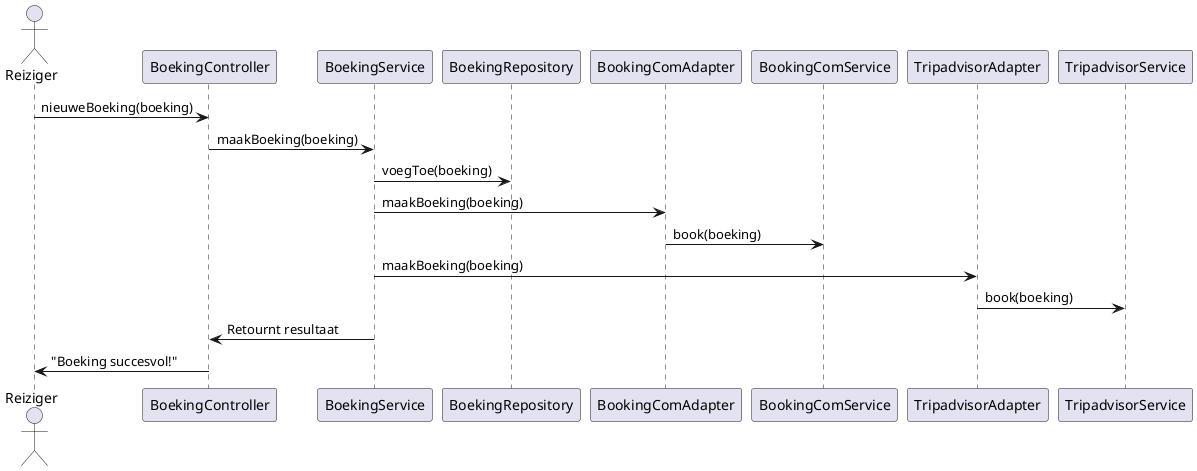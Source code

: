 @startuml
'https://plantuml.com/sequence-diagram

actor Reiziger
participant BoekingController
participant BoekingService
participant BoekingRepository
participant BookingComAdapter
participant BookingComService
participant TripadvisorAdapter
participant TripadvisorService

Reiziger -> BoekingController: nieuweBoeking(boeking)
BoekingController -> BoekingService: maakBoeking(boeking)
BoekingService -> BoekingRepository: voegToe(boeking)
BoekingService -> BookingComAdapter: maakBoeking(boeking)
BookingComAdapter -> BookingComService: book(boeking)
BoekingService -> TripadvisorAdapter: maakBoeking(boeking)
TripadvisorAdapter -> TripadvisorService: book(boeking)
BoekingService -> BoekingController: Retournt resultaat
BoekingController -> Reiziger: "Boeking succesvol!"

@enduml
